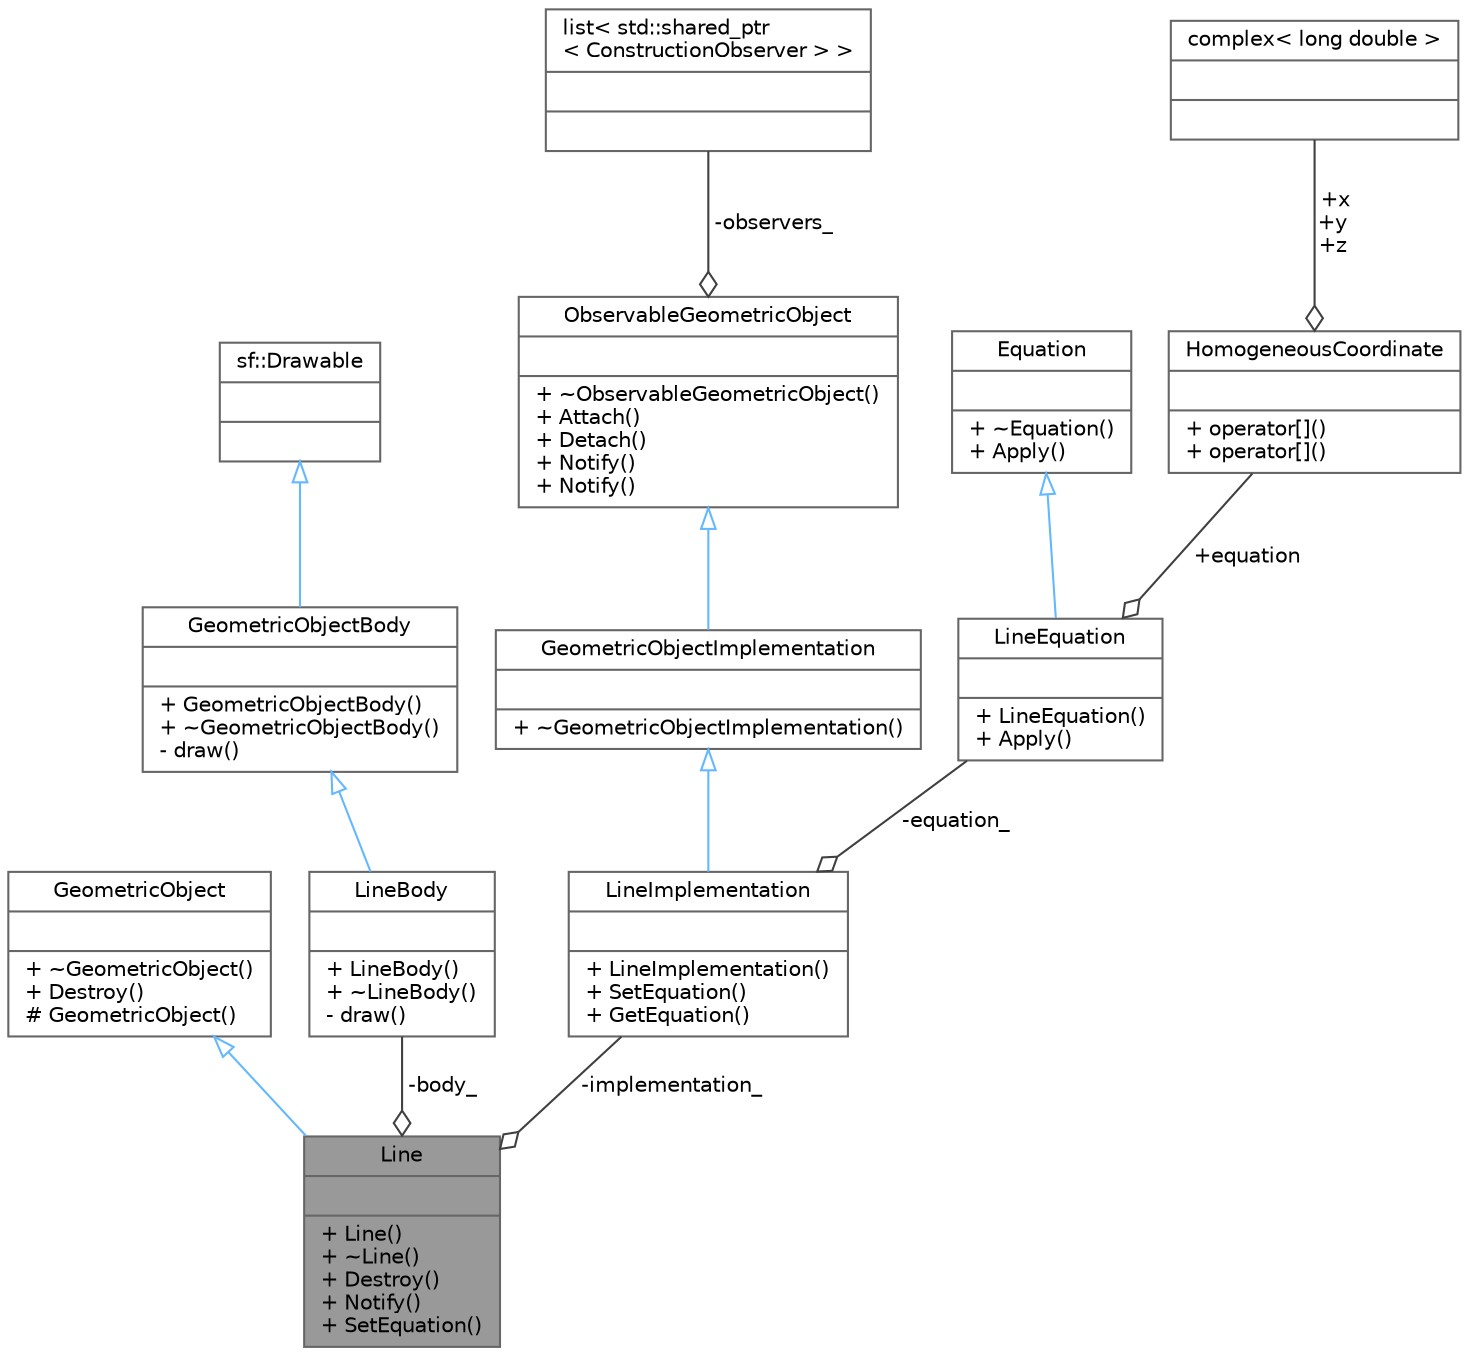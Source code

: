 digraph "Line"
{
 // LATEX_PDF_SIZE
  bgcolor="transparent";
  edge [fontname=Helvetica,fontsize=10,labelfontname=Helvetica,labelfontsize=10];
  node [fontname=Helvetica,fontsize=10,shape=box,height=0.2,width=0.9];
  Node1 [shape=record,label="{Line\n||+ Line()\l+ ~Line()\l+ Destroy()\l+ Notify()\l+ SetEquation()\l}",height=0.2,width=0.4,color="gray40", fillcolor="grey60", style="filled", fontcolor="black",tooltip="Line on a plane."];
  Node2 -> Node1 [dir="back",color="steelblue1",style="solid",arrowtail="onormal"];
  Node2 [shape=record,label="{GeometricObject\n||+ ~GeometricObject()\l+ Destroy()\l# GeometricObject()\l}",height=0.2,width=0.4,color="gray40", fillcolor="white", style="filled",URL="$class_geometric_object.html",tooltip=" "];
  Node3 -> Node1 [color="grey25",style="solid",label=" -body_" ,arrowhead="odiamond"];
  Node3 [shape=record,label="{LineBody\n||+ LineBody()\l+ ~LineBody()\l- draw()\l}",height=0.2,width=0.4,color="gray40", fillcolor="white", style="filled",URL="$class_line_body.html",tooltip=" "];
  Node4 -> Node3 [dir="back",color="steelblue1",style="solid",arrowtail="onormal"];
  Node4 [shape=record,label="{GeometricObjectBody\n||+ GeometricObjectBody()\l+ ~GeometricObjectBody()\l- draw()\l}",height=0.2,width=0.4,color="gray40", fillcolor="white", style="filled",URL="$class_geometric_object_body.html",tooltip=" "];
  Node5 -> Node4 [dir="back",color="steelblue1",style="solid",arrowtail="onormal"];
  Node5 [shape=record,label="{sf::Drawable\n||}",height=0.2,width=0.4,color="gray40", fillcolor="white", style="filled",tooltip=" "];
  Node6 -> Node1 [color="grey25",style="solid",label=" -implementation_" ,arrowhead="odiamond"];
  Node6 [shape=record,label="{LineImplementation\n||+ LineImplementation()\l+ SetEquation()\l+ GetEquation()\l}",height=0.2,width=0.4,color="gray40", fillcolor="white", style="filled",URL="$class_line_implementation.html",tooltip=" "];
  Node7 -> Node6 [dir="back",color="steelblue1",style="solid",arrowtail="onormal"];
  Node7 [shape=record,label="{GeometricObjectImplementation\n||+ ~GeometricObjectImplementation()\l}",height=0.2,width=0.4,color="gray40", fillcolor="white", style="filled",URL="$class_geometric_object_implementation.html",tooltip="Base class for implementations of geometric objects."];
  Node8 -> Node7 [dir="back",color="steelblue1",style="solid",arrowtail="onormal"];
  Node8 [shape=record,label="{ObservableGeometricObject\n||+ ~ObservableGeometricObject()\l+ Attach()\l+ Detach()\l+ Notify()\l+ Notify()\l}",height=0.2,width=0.4,color="gray40", fillcolor="white", style="filled",URL="$class_observable_geometric_object.html",tooltip="Makes GeometricObjectImplementation observable."];
  Node9 -> Node8 [color="grey25",style="solid",label=" -observers_" ,arrowhead="odiamond"];
  Node9 [shape=record,label="{list\< std::shared_ptr\l\< ConstructionObserver \> \>\n||}",height=0.2,width=0.4,color="gray40", fillcolor="white", style="filled",tooltip=" "];
  Node10 -> Node6 [color="grey25",style="solid",label=" -equation_" ,arrowhead="odiamond"];
  Node10 [shape=record,label="{LineEquation\n||+ LineEquation()\l+ Apply()\l}",height=0.2,width=0.4,color="gray40", fillcolor="white", style="filled",URL="$struct_line_equation.html",tooltip="Struct that defines position of the line."];
  Node11 -> Node10 [dir="back",color="steelblue1",style="solid",arrowtail="onormal"];
  Node11 [shape=record,label="{Equation\n||+ ~Equation()\l+ Apply()\l}",height=0.2,width=0.4,color="gray40", fillcolor="white", style="filled",URL="$struct_equation.html",tooltip="Struct that defines position of the objects."];
  Node12 -> Node10 [color="grey25",style="solid",label=" +equation" ,arrowhead="odiamond"];
  Node12 [shape=record,label="{HomogeneousCoordinate\n||+ operator[]()\l+ operator[]()\l}",height=0.2,width=0.4,color="gray40", fillcolor="white", style="filled",URL="$struct_homogeneous_coordinate.html",tooltip="Coordinates in."];
  Node13 -> Node12 [color="grey25",style="solid",label=" +x\n+y\n+z" ,arrowhead="odiamond"];
  Node13 [shape=record,label="{complex\< long double \>\n||}",height=0.2,width=0.4,color="gray40", fillcolor="white", style="filled",tooltip=" "];
}
